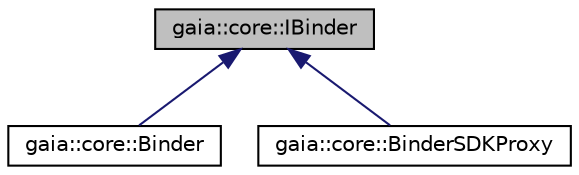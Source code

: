digraph G
{
  edge [fontname="Helvetica",fontsize="10",labelfontname="Helvetica",labelfontsize="10"];
  node [fontname="Helvetica",fontsize="10",shape=record];
  Node1 [label="gaia::core::IBinder",height=0.2,width=0.4,color="black", fillcolor="grey75", style="filled" fontcolor="black"];
  Node1 -> Node2 [dir=back,color="midnightblue",fontsize="10",style="solid",fontname="Helvetica"];
  Node2 [label="gaia::core::Binder",height=0.2,width=0.4,color="black", fillcolor="white", style="filled",URL="$df/ded/classgaia_1_1core_1_1_binder.html",tooltip="Base class for a remotable object, the core part of a lightweight remote procedure call mechanism def..."];
  Node1 -> Node3 [dir=back,color="midnightblue",fontsize="10",style="solid",fontname="Helvetica"];
  Node3 [label="gaia::core::BinderSDKProxy",height=0.2,width=0.4,color="black", fillcolor="white", style="filled",URL="$d5/de4/classgaia_1_1core_1_1_binder_s_d_k_proxy.html",tooltip="Base class for a remotable object, this class is an implementation of Binder Proxy side that provides..."];
}
